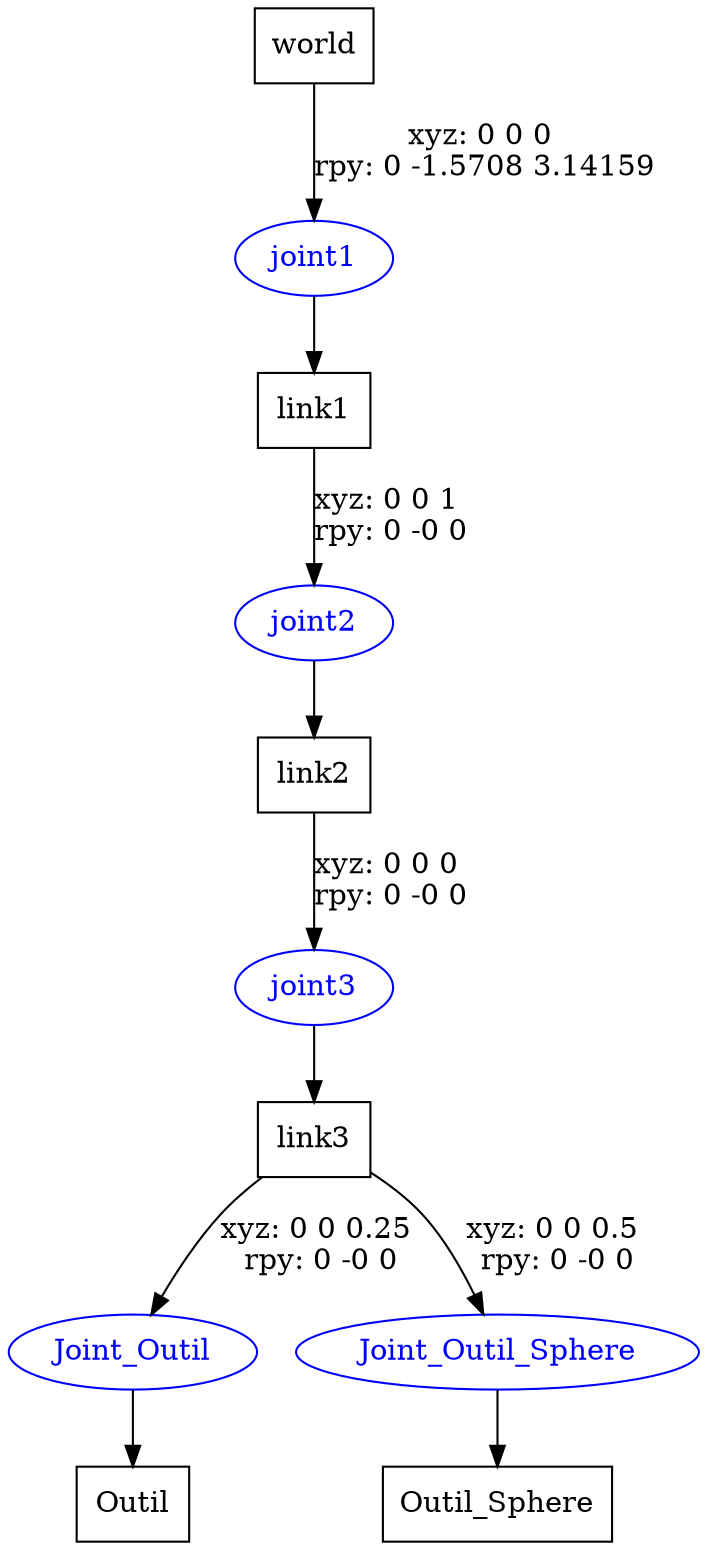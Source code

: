 digraph G {
node [shape=box];
"world" [label="world"];
"link1" [label="link1"];
"link2" [label="link2"];
"link3" [label="link3"];
"Outil" [label="Outil"];
"Outil_Sphere" [label="Outil_Sphere"];
node [shape=ellipse, color=blue, fontcolor=blue];
"world" -> "joint1" [label="xyz: 0 0 0 \nrpy: 0 -1.5708 3.14159"]
"joint1" -> "link1"
"link1" -> "joint2" [label="xyz: 0 0 1 \nrpy: 0 -0 0"]
"joint2" -> "link2"
"link2" -> "joint3" [label="xyz: 0 0 0 \nrpy: 0 -0 0"]
"joint3" -> "link3"
"link3" -> "Joint_Outil" [label="xyz: 0 0 0.25 \nrpy: 0 -0 0"]
"Joint_Outil" -> "Outil"
"link3" -> "Joint_Outil_Sphere" [label="xyz: 0 0 0.5 \nrpy: 0 -0 0"]
"Joint_Outil_Sphere" -> "Outil_Sphere"
}
